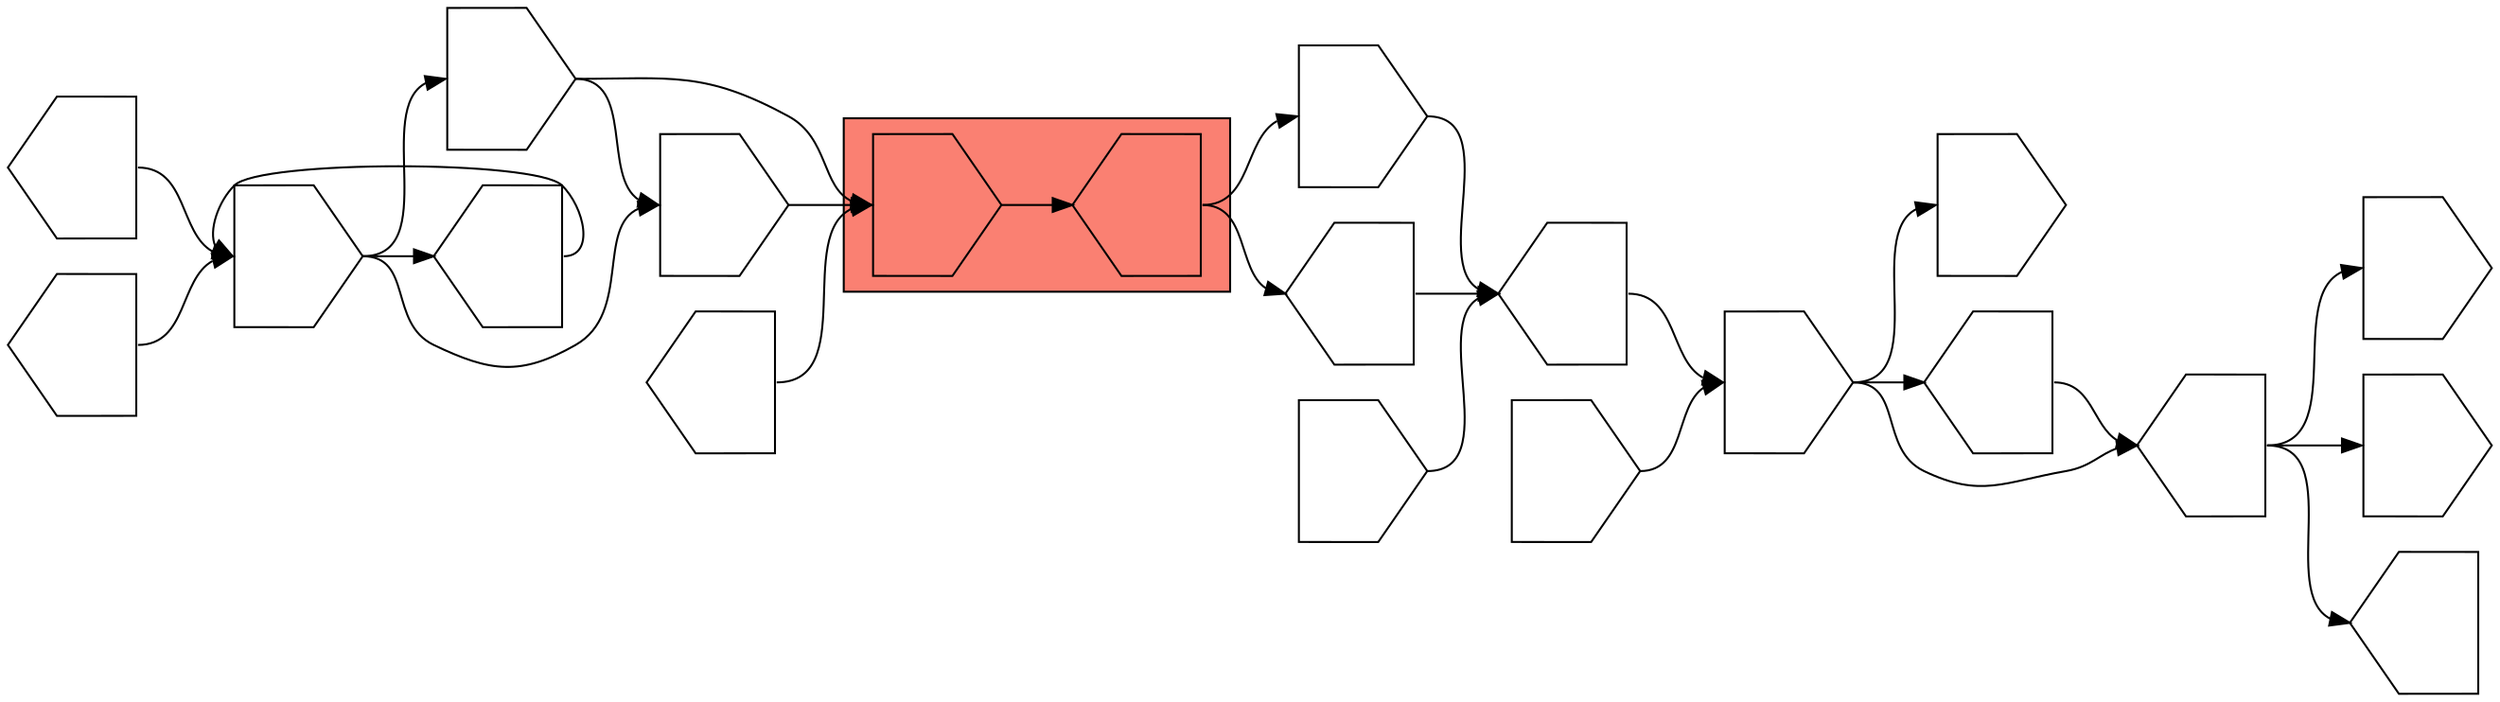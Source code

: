 digraph asm {
	rotate=90;
	edge [headport=n,tailport=s];
subgraph cluster_C4887_14891 {
	4887 [label="",height=1,width=1,shape=invhouse];
	14891 [label="",height=1,width=1,shape=house];
	style=filled;
	fillcolor=salmon;
}
	17499 [label="",height=1,width=1,shape=house];
	5467 [label="",height=1,width=1,shape=house];
	2195 [label="",height=1,width=1,shape=invhouse];
	5815 [label="",height=1,width=1,shape=house];
	11558 [label="",height=1,width=1,shape=house];
	14295 [label="",height=1,width=1,shape=invhouse];
	14676 [label="",height=1,width=1,shape=invhouse];
	16320 [label="",height=1,width=1,shape=house];
	16299 [label="",height=1,width=1,shape=invhouse];
	9469 [label="",height=1,width=1,shape=invhouse];
	12391 [label="",height=1,width=1,shape=invhouse];
	17743 [label="",height=1,width=1,shape=invhouse];
	1872 [label="",height=1,width=1,shape=house];
	11618 [label="",height=1,width=1,shape=invhouse];
	596 [label="",height=1,width=1,shape=invhouse];
	6022 [label="",height=1,width=1,shape=house];
	14661 [label="",height=1,width=1,shape=invhouse];
	10260 [label="",height=1,width=1,shape=house];
	10267 [label="",height=1,width=1,shape=house];
	4887 -> 14891
	14891 -> 17499
	14891 -> 17743
	17499 -> 5467
	5467 -> 2195
	2195 -> 5815
	2195 -> 16299
	2195 -> 16320
	5815 -> 11558
	5815 -> 14295
	5815 -> 14676
	16320 -> 5815
	9469 -> 2195
	12391 -> 5467
	17743 -> 5467
	1872 -> 4887
	11618 -> 4887
	596 -> 6022
	596 -> 11618
	596 -> 14661
	6022 -> 596
	14661 -> 4887
	14661 -> 11618
	10260 -> 596
	10267 -> 596
}
